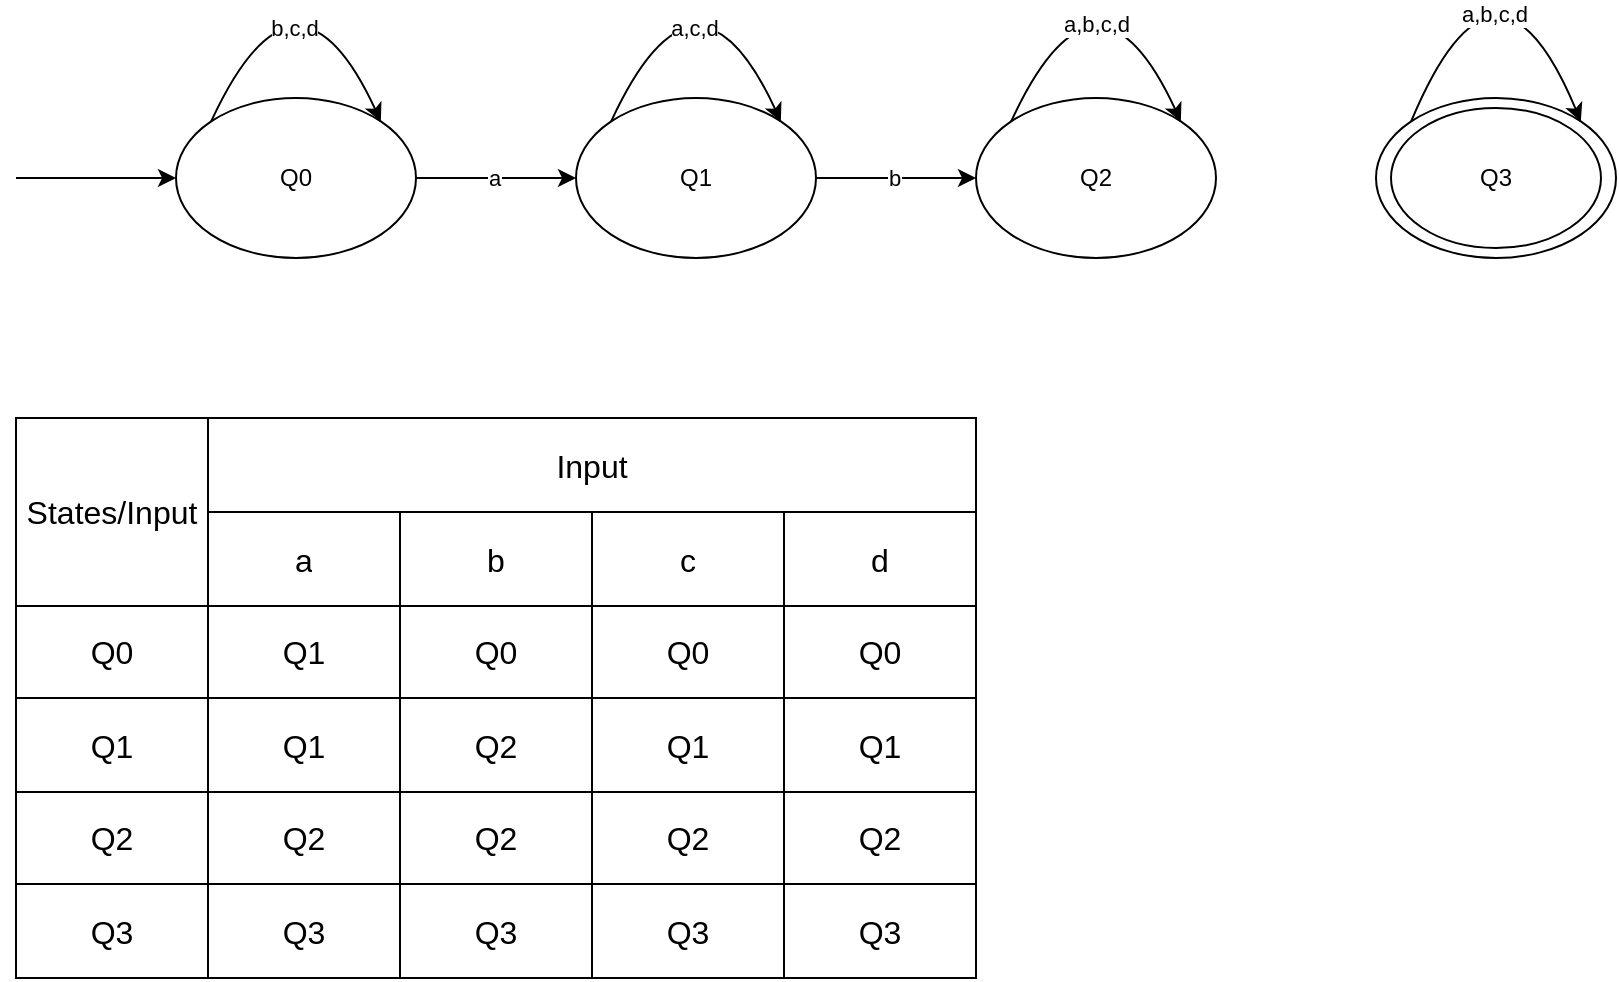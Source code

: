 <mxfile version="23.1.5" type="device">
  <diagram name="Page-1" id="JUYtyfSk5GmIbAjSt37h">
    <mxGraphModel dx="1049" dy="638" grid="1" gridSize="10" guides="1" tooltips="1" connect="1" arrows="1" fold="1" page="1" pageScale="1" pageWidth="850" pageHeight="1100" math="0" shadow="0">
      <root>
        <mxCell id="0" />
        <mxCell id="1" parent="0" />
        <mxCell id="C1QJbopBD9mGv5tf6yNd-1" value="Q0" style="ellipse;whiteSpace=wrap;html=1;" parent="1" vertex="1">
          <mxGeometry x="120" y="200" width="120" height="80" as="geometry" />
        </mxCell>
        <mxCell id="C1QJbopBD9mGv5tf6yNd-2" value="Q1" style="ellipse;whiteSpace=wrap;html=1;" parent="1" vertex="1">
          <mxGeometry x="320" y="200" width="120" height="80" as="geometry" />
        </mxCell>
        <mxCell id="C1QJbopBD9mGv5tf6yNd-3" value="Q2" style="ellipse;whiteSpace=wrap;html=1;" parent="1" vertex="1">
          <mxGeometry x="520" y="200" width="120" height="80" as="geometry" />
        </mxCell>
        <mxCell id="C1QJbopBD9mGv5tf6yNd-4" value="Q3" style="ellipse;whiteSpace=wrap;html=1;" parent="1" vertex="1">
          <mxGeometry x="720" y="200" width="120" height="80" as="geometry" />
        </mxCell>
        <mxCell id="C1QJbopBD9mGv5tf6yNd-5" value="" style="endArrow=classic;html=1;rounded=0;exitX=0;exitY=0;exitDx=0;exitDy=0;entryX=1;entryY=0;entryDx=0;entryDy=0;curved=1;" parent="1" source="C1QJbopBD9mGv5tf6yNd-1" target="C1QJbopBD9mGv5tf6yNd-1" edge="1">
          <mxGeometry width="50" height="50" relative="1" as="geometry">
            <mxPoint x="140" y="180" as="sourcePoint" />
            <mxPoint x="190" y="130" as="targetPoint" />
            <Array as="points">
              <mxPoint x="180" y="120" />
            </Array>
          </mxGeometry>
        </mxCell>
        <mxCell id="C1QJbopBD9mGv5tf6yNd-6" value="b,c,d" style="edgeLabel;html=1;align=center;verticalAlign=middle;resizable=0;points=[];" parent="C1QJbopBD9mGv5tf6yNd-5" vertex="1" connectable="0">
          <mxGeometry x="-0.407" y="-18" relative="1" as="geometry">
            <mxPoint as="offset" />
          </mxGeometry>
        </mxCell>
        <mxCell id="C1QJbopBD9mGv5tf6yNd-7" value="" style="endArrow=classic;html=1;rounded=0;exitX=0;exitY=0;exitDx=0;exitDy=0;entryX=1;entryY=0;entryDx=0;entryDy=0;curved=1;" parent="1" source="C1QJbopBD9mGv5tf6yNd-2" target="C1QJbopBD9mGv5tf6yNd-2" edge="1">
          <mxGeometry width="50" height="50" relative="1" as="geometry">
            <mxPoint x="270" y="190" as="sourcePoint" />
            <mxPoint x="320" y="140" as="targetPoint" />
            <Array as="points">
              <mxPoint x="380" y="120" />
            </Array>
          </mxGeometry>
        </mxCell>
        <mxCell id="C1QJbopBD9mGv5tf6yNd-8" value="a,c,d" style="edgeLabel;html=1;align=center;verticalAlign=middle;resizable=0;points=[];" parent="C1QJbopBD9mGv5tf6yNd-7" vertex="1" connectable="0">
          <mxGeometry x="-0.407" y="-18" relative="1" as="geometry">
            <mxPoint as="offset" />
          </mxGeometry>
        </mxCell>
        <mxCell id="C1QJbopBD9mGv5tf6yNd-9" value="" style="endArrow=classic;html=1;rounded=0;exitX=0;exitY=0;exitDx=0;exitDy=0;entryX=1;entryY=0;entryDx=0;entryDy=0;curved=1;" parent="1" source="C1QJbopBD9mGv5tf6yNd-3" target="C1QJbopBD9mGv5tf6yNd-3" edge="1">
          <mxGeometry width="50" height="50" relative="1" as="geometry">
            <mxPoint x="550" y="160" as="sourcePoint" />
            <mxPoint x="600" y="110" as="targetPoint" />
            <Array as="points">
              <mxPoint x="580" y="120" />
            </Array>
          </mxGeometry>
        </mxCell>
        <mxCell id="C1QJbopBD9mGv5tf6yNd-10" value="a,b,c,d" style="edgeLabel;html=1;align=center;verticalAlign=middle;resizable=0;points=[];" parent="C1QJbopBD9mGv5tf6yNd-9" vertex="1" connectable="0">
          <mxGeometry x="0.396" y="-15" relative="1" as="geometry">
            <mxPoint x="-3" as="offset" />
          </mxGeometry>
        </mxCell>
        <mxCell id="C1QJbopBD9mGv5tf6yNd-11" value="" style="endArrow=classic;html=1;rounded=0;exitX=0;exitY=0;exitDx=0;exitDy=0;entryX=1;entryY=0;entryDx=0;entryDy=0;curved=1;" parent="1" source="C1QJbopBD9mGv5tf6yNd-4" target="C1QJbopBD9mGv5tf6yNd-4" edge="1">
          <mxGeometry width="50" height="50" relative="1" as="geometry">
            <mxPoint x="730" y="140" as="sourcePoint" />
            <mxPoint x="780" y="90" as="targetPoint" />
            <Array as="points">
              <mxPoint x="780" y="110" />
            </Array>
          </mxGeometry>
        </mxCell>
        <mxCell id="C1QJbopBD9mGv5tf6yNd-12" value="a,b,c,d" style="edgeLabel;html=1;align=center;verticalAlign=middle;resizable=0;points=[];" parent="C1QJbopBD9mGv5tf6yNd-11" vertex="1" connectable="0">
          <mxGeometry x="-0.405" y="-17" relative="1" as="geometry">
            <mxPoint as="offset" />
          </mxGeometry>
        </mxCell>
        <mxCell id="C1QJbopBD9mGv5tf6yNd-14" value="" style="endArrow=classic;html=1;rounded=0;exitX=1;exitY=0.5;exitDx=0;exitDy=0;entryX=0;entryY=0.5;entryDx=0;entryDy=0;" parent="1" source="C1QJbopBD9mGv5tf6yNd-1" target="C1QJbopBD9mGv5tf6yNd-2" edge="1">
          <mxGeometry width="50" height="50" relative="1" as="geometry">
            <mxPoint x="300" y="400" as="sourcePoint" />
            <mxPoint x="350" y="350" as="targetPoint" />
          </mxGeometry>
        </mxCell>
        <mxCell id="C1QJbopBD9mGv5tf6yNd-15" value="a" style="edgeLabel;html=1;align=center;verticalAlign=middle;resizable=0;points=[];" parent="C1QJbopBD9mGv5tf6yNd-14" vertex="1" connectable="0">
          <mxGeometry x="-0.03" relative="1" as="geometry">
            <mxPoint as="offset" />
          </mxGeometry>
        </mxCell>
        <mxCell id="C1QJbopBD9mGv5tf6yNd-16" value="" style="endArrow=classic;html=1;rounded=0;exitX=1;exitY=0.5;exitDx=0;exitDy=0;entryX=0;entryY=0.5;entryDx=0;entryDy=0;" parent="1" source="C1QJbopBD9mGv5tf6yNd-2" target="C1QJbopBD9mGv5tf6yNd-3" edge="1">
          <mxGeometry width="50" height="50" relative="1" as="geometry">
            <mxPoint x="540" y="400" as="sourcePoint" />
            <mxPoint x="590" y="350" as="targetPoint" />
          </mxGeometry>
        </mxCell>
        <mxCell id="C1QJbopBD9mGv5tf6yNd-17" value="b" style="edgeLabel;html=1;align=center;verticalAlign=middle;resizable=0;points=[];" parent="C1QJbopBD9mGv5tf6yNd-16" vertex="1" connectable="0">
          <mxGeometry x="-0.03" y="-2" relative="1" as="geometry">
            <mxPoint y="-2" as="offset" />
          </mxGeometry>
        </mxCell>
        <mxCell id="C1QJbopBD9mGv5tf6yNd-18" value="" style="endArrow=classic;html=1;rounded=0;entryX=0;entryY=0.5;entryDx=0;entryDy=0;" parent="1" target="C1QJbopBD9mGv5tf6yNd-1" edge="1">
          <mxGeometry width="50" height="50" relative="1" as="geometry">
            <mxPoint x="40" y="240" as="sourcePoint" />
            <mxPoint x="100" y="230" as="targetPoint" />
          </mxGeometry>
        </mxCell>
        <mxCell id="C1QJbopBD9mGv5tf6yNd-19" value="" style="ellipse;whiteSpace=wrap;html=1;fillColor=none;aspect=fixed;" parent="1" vertex="1">
          <mxGeometry x="727.5" y="205" width="105" height="70" as="geometry" />
        </mxCell>
        <mxCell id="C1QJbopBD9mGv5tf6yNd-20" value="" style="shape=table;startSize=0;container=1;collapsible=0;childLayout=tableLayout;fontSize=16;" parent="1" vertex="1">
          <mxGeometry x="40" y="360" width="480" height="280" as="geometry" />
        </mxCell>
        <mxCell id="C1QJbopBD9mGv5tf6yNd-21" value="" style="shape=tableRow;horizontal=0;startSize=0;swimlaneHead=0;swimlaneBody=0;strokeColor=inherit;top=0;left=0;bottom=0;right=0;collapsible=0;dropTarget=0;fillColor=none;points=[[0,0.5],[1,0.5]];portConstraint=eastwest;fontSize=16;" parent="C1QJbopBD9mGv5tf6yNd-20" vertex="1">
          <mxGeometry width="480" height="47" as="geometry" />
        </mxCell>
        <mxCell id="C1QJbopBD9mGv5tf6yNd-22" value="States/Input" style="shape=partialRectangle;html=1;whiteSpace=wrap;connectable=0;strokeColor=inherit;overflow=hidden;fillColor=none;top=0;left=0;bottom=0;right=0;pointerEvents=1;fontSize=16;rowspan=2;colspan=1;" parent="C1QJbopBD9mGv5tf6yNd-21" vertex="1">
          <mxGeometry width="96" height="94" as="geometry">
            <mxRectangle width="96" height="47" as="alternateBounds" />
          </mxGeometry>
        </mxCell>
        <mxCell id="C1QJbopBD9mGv5tf6yNd-23" value="Input" style="shape=partialRectangle;html=1;whiteSpace=wrap;connectable=0;strokeColor=inherit;overflow=hidden;fillColor=none;top=0;left=0;bottom=0;right=0;pointerEvents=1;fontSize=16;rowspan=1;colspan=4;" parent="C1QJbopBD9mGv5tf6yNd-21" vertex="1">
          <mxGeometry x="96" width="384" height="47" as="geometry">
            <mxRectangle width="96" height="47" as="alternateBounds" />
          </mxGeometry>
        </mxCell>
        <mxCell id="C1QJbopBD9mGv5tf6yNd-24" value="" style="shape=partialRectangle;html=1;whiteSpace=wrap;connectable=0;strokeColor=inherit;overflow=hidden;fillColor=none;top=0;left=0;bottom=0;right=0;pointerEvents=1;fontSize=16;" parent="C1QJbopBD9mGv5tf6yNd-21" vertex="1" visible="0">
          <mxGeometry x="192" width="96" height="47" as="geometry">
            <mxRectangle width="96" height="47" as="alternateBounds" />
          </mxGeometry>
        </mxCell>
        <mxCell id="C1QJbopBD9mGv5tf6yNd-39" style="shape=partialRectangle;html=1;whiteSpace=wrap;connectable=0;strokeColor=inherit;overflow=hidden;fillColor=none;top=0;left=0;bottom=0;right=0;pointerEvents=1;fontSize=16;" parent="C1QJbopBD9mGv5tf6yNd-21" vertex="1" visible="0">
          <mxGeometry x="288" width="96" height="47" as="geometry">
            <mxRectangle width="96" height="47" as="alternateBounds" />
          </mxGeometry>
        </mxCell>
        <mxCell id="C1QJbopBD9mGv5tf6yNd-42" style="shape=partialRectangle;html=1;whiteSpace=wrap;connectable=0;strokeColor=inherit;overflow=hidden;fillColor=none;top=0;left=0;bottom=0;right=0;pointerEvents=1;fontSize=16;" parent="C1QJbopBD9mGv5tf6yNd-21" vertex="1" visible="0">
          <mxGeometry x="384" width="96" height="47" as="geometry">
            <mxRectangle width="96" height="47" as="alternateBounds" />
          </mxGeometry>
        </mxCell>
        <mxCell id="C1QJbopBD9mGv5tf6yNd-25" value="" style="shape=tableRow;horizontal=0;startSize=0;swimlaneHead=0;swimlaneBody=0;strokeColor=inherit;top=0;left=0;bottom=0;right=0;collapsible=0;dropTarget=0;fillColor=none;points=[[0,0.5],[1,0.5]];portConstraint=eastwest;fontSize=16;" parent="C1QJbopBD9mGv5tf6yNd-20" vertex="1">
          <mxGeometry y="47" width="480" height="47" as="geometry" />
        </mxCell>
        <mxCell id="C1QJbopBD9mGv5tf6yNd-26" value="" style="shape=partialRectangle;html=1;whiteSpace=wrap;connectable=0;strokeColor=inherit;overflow=hidden;fillColor=none;top=0;left=0;bottom=0;right=0;pointerEvents=1;fontSize=16;" parent="C1QJbopBD9mGv5tf6yNd-25" vertex="1" visible="0">
          <mxGeometry width="96" height="47" as="geometry">
            <mxRectangle width="96" height="47" as="alternateBounds" />
          </mxGeometry>
        </mxCell>
        <mxCell id="C1QJbopBD9mGv5tf6yNd-27" value="a" style="shape=partialRectangle;html=1;whiteSpace=wrap;connectable=0;strokeColor=inherit;overflow=hidden;fillColor=none;top=0;left=0;bottom=0;right=0;pointerEvents=1;fontSize=16;" parent="C1QJbopBD9mGv5tf6yNd-25" vertex="1">
          <mxGeometry x="96" width="96" height="47" as="geometry">
            <mxRectangle width="96" height="47" as="alternateBounds" />
          </mxGeometry>
        </mxCell>
        <mxCell id="C1QJbopBD9mGv5tf6yNd-28" value="b" style="shape=partialRectangle;html=1;whiteSpace=wrap;connectable=0;strokeColor=inherit;overflow=hidden;fillColor=none;top=0;left=0;bottom=0;right=0;pointerEvents=1;fontSize=16;" parent="C1QJbopBD9mGv5tf6yNd-25" vertex="1">
          <mxGeometry x="192" width="96" height="47" as="geometry">
            <mxRectangle width="96" height="47" as="alternateBounds" />
          </mxGeometry>
        </mxCell>
        <mxCell id="C1QJbopBD9mGv5tf6yNd-40" value="c" style="shape=partialRectangle;html=1;whiteSpace=wrap;connectable=0;strokeColor=inherit;overflow=hidden;fillColor=none;top=0;left=0;bottom=0;right=0;pointerEvents=1;fontSize=16;" parent="C1QJbopBD9mGv5tf6yNd-25" vertex="1">
          <mxGeometry x="288" width="96" height="47" as="geometry">
            <mxRectangle width="96" height="47" as="alternateBounds" />
          </mxGeometry>
        </mxCell>
        <mxCell id="C1QJbopBD9mGv5tf6yNd-43" value="d" style="shape=partialRectangle;html=1;whiteSpace=wrap;connectable=0;strokeColor=inherit;overflow=hidden;fillColor=none;top=0;left=0;bottom=0;right=0;pointerEvents=1;fontSize=16;" parent="C1QJbopBD9mGv5tf6yNd-25" vertex="1">
          <mxGeometry x="384" width="96" height="47" as="geometry">
            <mxRectangle width="96" height="47" as="alternateBounds" />
          </mxGeometry>
        </mxCell>
        <mxCell id="C1QJbopBD9mGv5tf6yNd-29" value="" style="shape=tableRow;horizontal=0;startSize=0;swimlaneHead=0;swimlaneBody=0;strokeColor=inherit;top=0;left=0;bottom=0;right=0;collapsible=0;dropTarget=0;fillColor=none;points=[[0,0.5],[1,0.5]];portConstraint=eastwest;fontSize=16;" parent="C1QJbopBD9mGv5tf6yNd-20" vertex="1">
          <mxGeometry y="94" width="480" height="46" as="geometry" />
        </mxCell>
        <mxCell id="C1QJbopBD9mGv5tf6yNd-30" value="Q0" style="shape=partialRectangle;html=1;whiteSpace=wrap;connectable=0;strokeColor=inherit;overflow=hidden;fillColor=none;top=0;left=0;bottom=0;right=0;pointerEvents=1;fontSize=16;" parent="C1QJbopBD9mGv5tf6yNd-29" vertex="1">
          <mxGeometry width="96" height="46" as="geometry">
            <mxRectangle width="96" height="46" as="alternateBounds" />
          </mxGeometry>
        </mxCell>
        <mxCell id="C1QJbopBD9mGv5tf6yNd-31" value="Q1" style="shape=partialRectangle;html=1;whiteSpace=wrap;connectable=0;strokeColor=inherit;overflow=hidden;fillColor=none;top=0;left=0;bottom=0;right=0;pointerEvents=1;fontSize=16;" parent="C1QJbopBD9mGv5tf6yNd-29" vertex="1">
          <mxGeometry x="96" width="96" height="46" as="geometry">
            <mxRectangle width="96" height="46" as="alternateBounds" />
          </mxGeometry>
        </mxCell>
        <mxCell id="C1QJbopBD9mGv5tf6yNd-32" value="Q0" style="shape=partialRectangle;html=1;whiteSpace=wrap;connectable=0;strokeColor=inherit;overflow=hidden;fillColor=none;top=0;left=0;bottom=0;right=0;pointerEvents=1;fontSize=16;" parent="C1QJbopBD9mGv5tf6yNd-29" vertex="1">
          <mxGeometry x="192" width="96" height="46" as="geometry">
            <mxRectangle width="96" height="46" as="alternateBounds" />
          </mxGeometry>
        </mxCell>
        <mxCell id="C1QJbopBD9mGv5tf6yNd-41" value="Q0" style="shape=partialRectangle;html=1;whiteSpace=wrap;connectable=0;strokeColor=inherit;overflow=hidden;fillColor=none;top=0;left=0;bottom=0;right=0;pointerEvents=1;fontSize=16;" parent="C1QJbopBD9mGv5tf6yNd-29" vertex="1">
          <mxGeometry x="288" width="96" height="46" as="geometry">
            <mxRectangle width="96" height="46" as="alternateBounds" />
          </mxGeometry>
        </mxCell>
        <mxCell id="C1QJbopBD9mGv5tf6yNd-44" value="Q0" style="shape=partialRectangle;html=1;whiteSpace=wrap;connectable=0;strokeColor=inherit;overflow=hidden;fillColor=none;top=0;left=0;bottom=0;right=0;pointerEvents=1;fontSize=16;" parent="C1QJbopBD9mGv5tf6yNd-29" vertex="1">
          <mxGeometry x="384" width="96" height="46" as="geometry">
            <mxRectangle width="96" height="46" as="alternateBounds" />
          </mxGeometry>
        </mxCell>
        <mxCell id="C1QJbopBD9mGv5tf6yNd-45" style="shape=tableRow;horizontal=0;startSize=0;swimlaneHead=0;swimlaneBody=0;strokeColor=inherit;top=0;left=0;bottom=0;right=0;collapsible=0;dropTarget=0;fillColor=none;points=[[0,0.5],[1,0.5]];portConstraint=eastwest;fontSize=16;" parent="C1QJbopBD9mGv5tf6yNd-20" vertex="1">
          <mxGeometry y="140" width="480" height="47" as="geometry" />
        </mxCell>
        <mxCell id="C1QJbopBD9mGv5tf6yNd-46" value="Q1" style="shape=partialRectangle;html=1;whiteSpace=wrap;connectable=0;strokeColor=inherit;overflow=hidden;fillColor=none;top=0;left=0;bottom=0;right=0;pointerEvents=1;fontSize=16;" parent="C1QJbopBD9mGv5tf6yNd-45" vertex="1">
          <mxGeometry width="96" height="47" as="geometry">
            <mxRectangle width="96" height="47" as="alternateBounds" />
          </mxGeometry>
        </mxCell>
        <mxCell id="C1QJbopBD9mGv5tf6yNd-47" value="Q1" style="shape=partialRectangle;html=1;whiteSpace=wrap;connectable=0;strokeColor=inherit;overflow=hidden;fillColor=none;top=0;left=0;bottom=0;right=0;pointerEvents=1;fontSize=16;" parent="C1QJbopBD9mGv5tf6yNd-45" vertex="1">
          <mxGeometry x="96" width="96" height="47" as="geometry">
            <mxRectangle width="96" height="47" as="alternateBounds" />
          </mxGeometry>
        </mxCell>
        <mxCell id="C1QJbopBD9mGv5tf6yNd-48" value="Q2" style="shape=partialRectangle;html=1;whiteSpace=wrap;connectable=0;strokeColor=inherit;overflow=hidden;fillColor=none;top=0;left=0;bottom=0;right=0;pointerEvents=1;fontSize=16;" parent="C1QJbopBD9mGv5tf6yNd-45" vertex="1">
          <mxGeometry x="192" width="96" height="47" as="geometry">
            <mxRectangle width="96" height="47" as="alternateBounds" />
          </mxGeometry>
        </mxCell>
        <mxCell id="C1QJbopBD9mGv5tf6yNd-49" value="Q1" style="shape=partialRectangle;html=1;whiteSpace=wrap;connectable=0;strokeColor=inherit;overflow=hidden;fillColor=none;top=0;left=0;bottom=0;right=0;pointerEvents=1;fontSize=16;" parent="C1QJbopBD9mGv5tf6yNd-45" vertex="1">
          <mxGeometry x="288" width="96" height="47" as="geometry">
            <mxRectangle width="96" height="47" as="alternateBounds" />
          </mxGeometry>
        </mxCell>
        <mxCell id="C1QJbopBD9mGv5tf6yNd-50" value="Q1" style="shape=partialRectangle;html=1;whiteSpace=wrap;connectable=0;strokeColor=inherit;overflow=hidden;fillColor=none;top=0;left=0;bottom=0;right=0;pointerEvents=1;fontSize=16;" parent="C1QJbopBD9mGv5tf6yNd-45" vertex="1">
          <mxGeometry x="384" width="96" height="47" as="geometry">
            <mxRectangle width="96" height="47" as="alternateBounds" />
          </mxGeometry>
        </mxCell>
        <mxCell id="C1QJbopBD9mGv5tf6yNd-51" style="shape=tableRow;horizontal=0;startSize=0;swimlaneHead=0;swimlaneBody=0;strokeColor=inherit;top=0;left=0;bottom=0;right=0;collapsible=0;dropTarget=0;fillColor=none;points=[[0,0.5],[1,0.5]];portConstraint=eastwest;fontSize=16;" parent="C1QJbopBD9mGv5tf6yNd-20" vertex="1">
          <mxGeometry y="187" width="480" height="46" as="geometry" />
        </mxCell>
        <mxCell id="C1QJbopBD9mGv5tf6yNd-52" value="Q2" style="shape=partialRectangle;html=1;whiteSpace=wrap;connectable=0;strokeColor=inherit;overflow=hidden;fillColor=none;top=0;left=0;bottom=0;right=0;pointerEvents=1;fontSize=16;" parent="C1QJbopBD9mGv5tf6yNd-51" vertex="1">
          <mxGeometry width="96" height="46" as="geometry">
            <mxRectangle width="96" height="46" as="alternateBounds" />
          </mxGeometry>
        </mxCell>
        <mxCell id="C1QJbopBD9mGv5tf6yNd-53" value="Q2" style="shape=partialRectangle;html=1;whiteSpace=wrap;connectable=0;strokeColor=inherit;overflow=hidden;fillColor=none;top=0;left=0;bottom=0;right=0;pointerEvents=1;fontSize=16;" parent="C1QJbopBD9mGv5tf6yNd-51" vertex="1">
          <mxGeometry x="96" width="96" height="46" as="geometry">
            <mxRectangle width="96" height="46" as="alternateBounds" />
          </mxGeometry>
        </mxCell>
        <mxCell id="C1QJbopBD9mGv5tf6yNd-54" value="Q2" style="shape=partialRectangle;html=1;whiteSpace=wrap;connectable=0;strokeColor=inherit;overflow=hidden;fillColor=none;top=0;left=0;bottom=0;right=0;pointerEvents=1;fontSize=16;" parent="C1QJbopBD9mGv5tf6yNd-51" vertex="1">
          <mxGeometry x="192" width="96" height="46" as="geometry">
            <mxRectangle width="96" height="46" as="alternateBounds" />
          </mxGeometry>
        </mxCell>
        <mxCell id="C1QJbopBD9mGv5tf6yNd-55" value="Q2" style="shape=partialRectangle;html=1;whiteSpace=wrap;connectable=0;strokeColor=inherit;overflow=hidden;fillColor=none;top=0;left=0;bottom=0;right=0;pointerEvents=1;fontSize=16;" parent="C1QJbopBD9mGv5tf6yNd-51" vertex="1">
          <mxGeometry x="288" width="96" height="46" as="geometry">
            <mxRectangle width="96" height="46" as="alternateBounds" />
          </mxGeometry>
        </mxCell>
        <mxCell id="C1QJbopBD9mGv5tf6yNd-56" value="Q2" style="shape=partialRectangle;html=1;whiteSpace=wrap;connectable=0;strokeColor=inherit;overflow=hidden;fillColor=none;top=0;left=0;bottom=0;right=0;pointerEvents=1;fontSize=16;" parent="C1QJbopBD9mGv5tf6yNd-51" vertex="1">
          <mxGeometry x="384" width="96" height="46" as="geometry">
            <mxRectangle width="96" height="46" as="alternateBounds" />
          </mxGeometry>
        </mxCell>
        <mxCell id="C1QJbopBD9mGv5tf6yNd-57" style="shape=tableRow;horizontal=0;startSize=0;swimlaneHead=0;swimlaneBody=0;strokeColor=inherit;top=0;left=0;bottom=0;right=0;collapsible=0;dropTarget=0;fillColor=none;points=[[0,0.5],[1,0.5]];portConstraint=eastwest;fontSize=16;" parent="C1QJbopBD9mGv5tf6yNd-20" vertex="1">
          <mxGeometry y="233" width="480" height="47" as="geometry" />
        </mxCell>
        <mxCell id="C1QJbopBD9mGv5tf6yNd-58" value="Q3" style="shape=partialRectangle;html=1;whiteSpace=wrap;connectable=0;strokeColor=inherit;overflow=hidden;fillColor=none;top=0;left=0;bottom=0;right=0;pointerEvents=1;fontSize=16;" parent="C1QJbopBD9mGv5tf6yNd-57" vertex="1">
          <mxGeometry width="96" height="47" as="geometry">
            <mxRectangle width="96" height="47" as="alternateBounds" />
          </mxGeometry>
        </mxCell>
        <mxCell id="C1QJbopBD9mGv5tf6yNd-59" value="Q3" style="shape=partialRectangle;html=1;whiteSpace=wrap;connectable=0;strokeColor=inherit;overflow=hidden;fillColor=none;top=0;left=0;bottom=0;right=0;pointerEvents=1;fontSize=16;" parent="C1QJbopBD9mGv5tf6yNd-57" vertex="1">
          <mxGeometry x="96" width="96" height="47" as="geometry">
            <mxRectangle width="96" height="47" as="alternateBounds" />
          </mxGeometry>
        </mxCell>
        <mxCell id="C1QJbopBD9mGv5tf6yNd-60" value="Q3" style="shape=partialRectangle;html=1;whiteSpace=wrap;connectable=0;strokeColor=inherit;overflow=hidden;fillColor=none;top=0;left=0;bottom=0;right=0;pointerEvents=1;fontSize=16;" parent="C1QJbopBD9mGv5tf6yNd-57" vertex="1">
          <mxGeometry x="192" width="96" height="47" as="geometry">
            <mxRectangle width="96" height="47" as="alternateBounds" />
          </mxGeometry>
        </mxCell>
        <mxCell id="C1QJbopBD9mGv5tf6yNd-61" value="Q3" style="shape=partialRectangle;html=1;whiteSpace=wrap;connectable=0;strokeColor=inherit;overflow=hidden;fillColor=none;top=0;left=0;bottom=0;right=0;pointerEvents=1;fontSize=16;" parent="C1QJbopBD9mGv5tf6yNd-57" vertex="1">
          <mxGeometry x="288" width="96" height="47" as="geometry">
            <mxRectangle width="96" height="47" as="alternateBounds" />
          </mxGeometry>
        </mxCell>
        <mxCell id="C1QJbopBD9mGv5tf6yNd-62" value="Q3" style="shape=partialRectangle;html=1;whiteSpace=wrap;connectable=0;strokeColor=inherit;overflow=hidden;fillColor=none;top=0;left=0;bottom=0;right=0;pointerEvents=1;fontSize=16;" parent="C1QJbopBD9mGv5tf6yNd-57" vertex="1">
          <mxGeometry x="384" width="96" height="47" as="geometry">
            <mxRectangle width="96" height="47" as="alternateBounds" />
          </mxGeometry>
        </mxCell>
      </root>
    </mxGraphModel>
  </diagram>
</mxfile>
